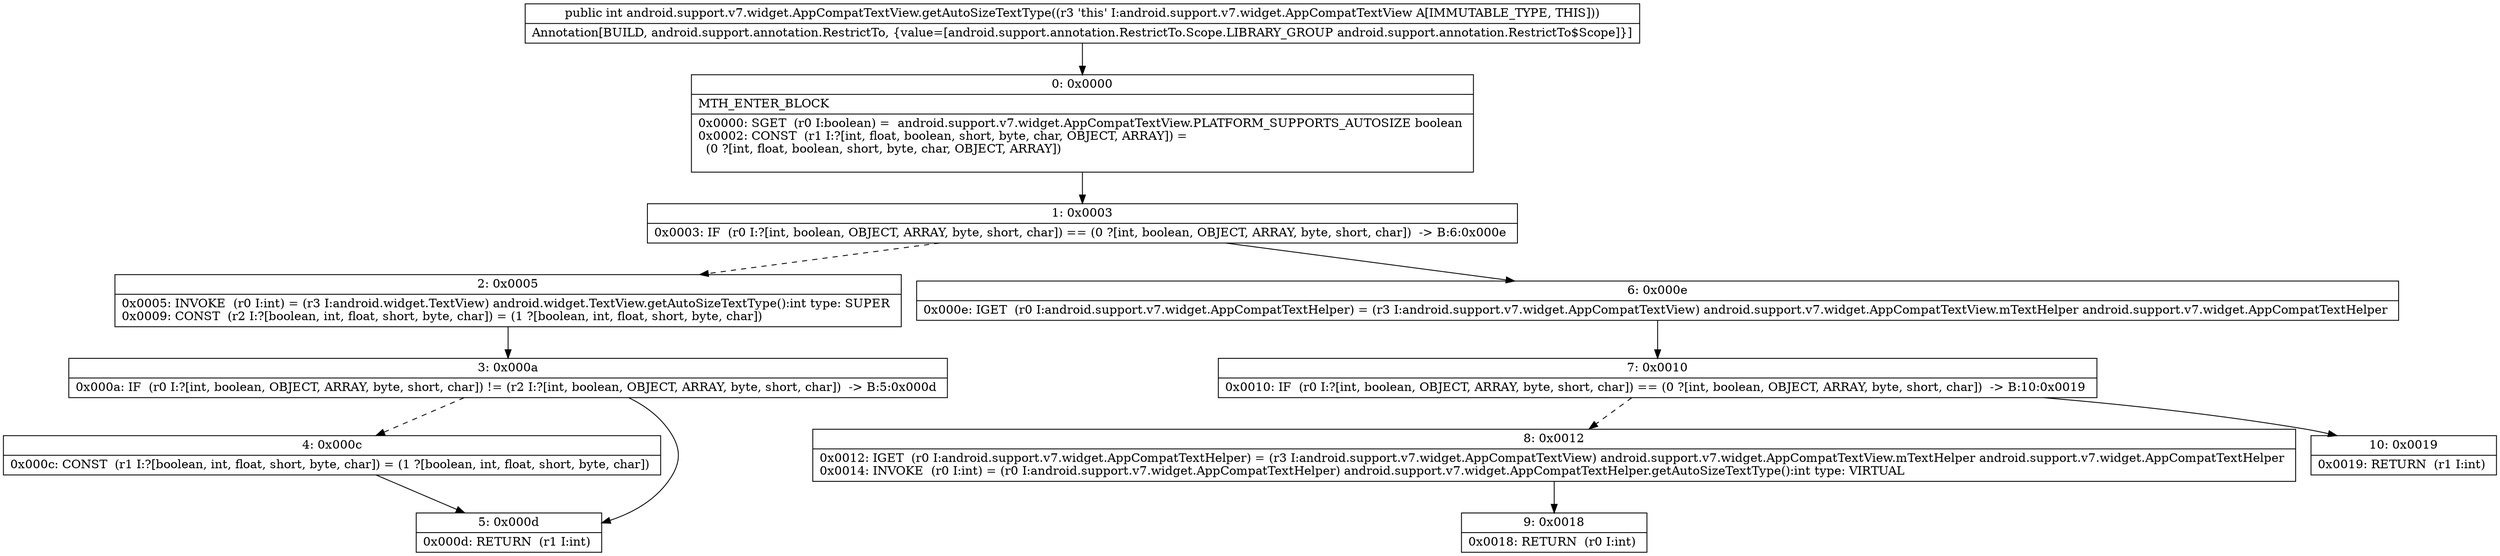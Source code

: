 digraph "CFG forandroid.support.v7.widget.AppCompatTextView.getAutoSizeTextType()I" {
Node_0 [shape=record,label="{0\:\ 0x0000|MTH_ENTER_BLOCK\l|0x0000: SGET  (r0 I:boolean) =  android.support.v7.widget.AppCompatTextView.PLATFORM_SUPPORTS_AUTOSIZE boolean \l0x0002: CONST  (r1 I:?[int, float, boolean, short, byte, char, OBJECT, ARRAY]) = \l  (0 ?[int, float, boolean, short, byte, char, OBJECT, ARRAY])\l \l}"];
Node_1 [shape=record,label="{1\:\ 0x0003|0x0003: IF  (r0 I:?[int, boolean, OBJECT, ARRAY, byte, short, char]) == (0 ?[int, boolean, OBJECT, ARRAY, byte, short, char])  \-\> B:6:0x000e \l}"];
Node_2 [shape=record,label="{2\:\ 0x0005|0x0005: INVOKE  (r0 I:int) = (r3 I:android.widget.TextView) android.widget.TextView.getAutoSizeTextType():int type: SUPER \l0x0009: CONST  (r2 I:?[boolean, int, float, short, byte, char]) = (1 ?[boolean, int, float, short, byte, char]) \l}"];
Node_3 [shape=record,label="{3\:\ 0x000a|0x000a: IF  (r0 I:?[int, boolean, OBJECT, ARRAY, byte, short, char]) != (r2 I:?[int, boolean, OBJECT, ARRAY, byte, short, char])  \-\> B:5:0x000d \l}"];
Node_4 [shape=record,label="{4\:\ 0x000c|0x000c: CONST  (r1 I:?[boolean, int, float, short, byte, char]) = (1 ?[boolean, int, float, short, byte, char]) \l}"];
Node_5 [shape=record,label="{5\:\ 0x000d|0x000d: RETURN  (r1 I:int) \l}"];
Node_6 [shape=record,label="{6\:\ 0x000e|0x000e: IGET  (r0 I:android.support.v7.widget.AppCompatTextHelper) = (r3 I:android.support.v7.widget.AppCompatTextView) android.support.v7.widget.AppCompatTextView.mTextHelper android.support.v7.widget.AppCompatTextHelper \l}"];
Node_7 [shape=record,label="{7\:\ 0x0010|0x0010: IF  (r0 I:?[int, boolean, OBJECT, ARRAY, byte, short, char]) == (0 ?[int, boolean, OBJECT, ARRAY, byte, short, char])  \-\> B:10:0x0019 \l}"];
Node_8 [shape=record,label="{8\:\ 0x0012|0x0012: IGET  (r0 I:android.support.v7.widget.AppCompatTextHelper) = (r3 I:android.support.v7.widget.AppCompatTextView) android.support.v7.widget.AppCompatTextView.mTextHelper android.support.v7.widget.AppCompatTextHelper \l0x0014: INVOKE  (r0 I:int) = (r0 I:android.support.v7.widget.AppCompatTextHelper) android.support.v7.widget.AppCompatTextHelper.getAutoSizeTextType():int type: VIRTUAL \l}"];
Node_9 [shape=record,label="{9\:\ 0x0018|0x0018: RETURN  (r0 I:int) \l}"];
Node_10 [shape=record,label="{10\:\ 0x0019|0x0019: RETURN  (r1 I:int) \l}"];
MethodNode[shape=record,label="{public int android.support.v7.widget.AppCompatTextView.getAutoSizeTextType((r3 'this' I:android.support.v7.widget.AppCompatTextView A[IMMUTABLE_TYPE, THIS]))  | Annotation[BUILD, android.support.annotation.RestrictTo, \{value=[android.support.annotation.RestrictTo.Scope.LIBRARY_GROUP android.support.annotation.RestrictTo$Scope]\}]\l}"];
MethodNode -> Node_0;
Node_0 -> Node_1;
Node_1 -> Node_2[style=dashed];
Node_1 -> Node_6;
Node_2 -> Node_3;
Node_3 -> Node_4[style=dashed];
Node_3 -> Node_5;
Node_4 -> Node_5;
Node_6 -> Node_7;
Node_7 -> Node_8[style=dashed];
Node_7 -> Node_10;
Node_8 -> Node_9;
}

